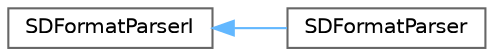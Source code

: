 digraph "Graphical Class Hierarchy"
{
 // LATEX_PDF_SIZE
  bgcolor="transparent";
  edge [fontname=Helvetica,fontsize=10,labelfontname=Helvetica,labelfontsize=10];
  node [fontname=Helvetica,fontsize=10,shape=box,height=0.2,width=0.4];
  rankdir="LR";
  Node0 [id="Node000000",label="SDFormatParserI",height=0.2,width=0.4,color="grey40", fillcolor="white", style="filled",URL="$classSDFormatParserI.html",tooltip="Interface for the SDFormat Editor's Parser."];
  Node0 -> Node1 [id="edge3_Node000000_Node000001",dir="back",color="steelblue1",style="solid",tooltip=" "];
  Node1 [id="Node000001",label="SDFormatParser",height=0.2,width=0.4,color="grey40", fillcolor="white", style="filled",URL="$classSDFormatParser.html",tooltip="Implementation of SDFormatParserI."];
}
